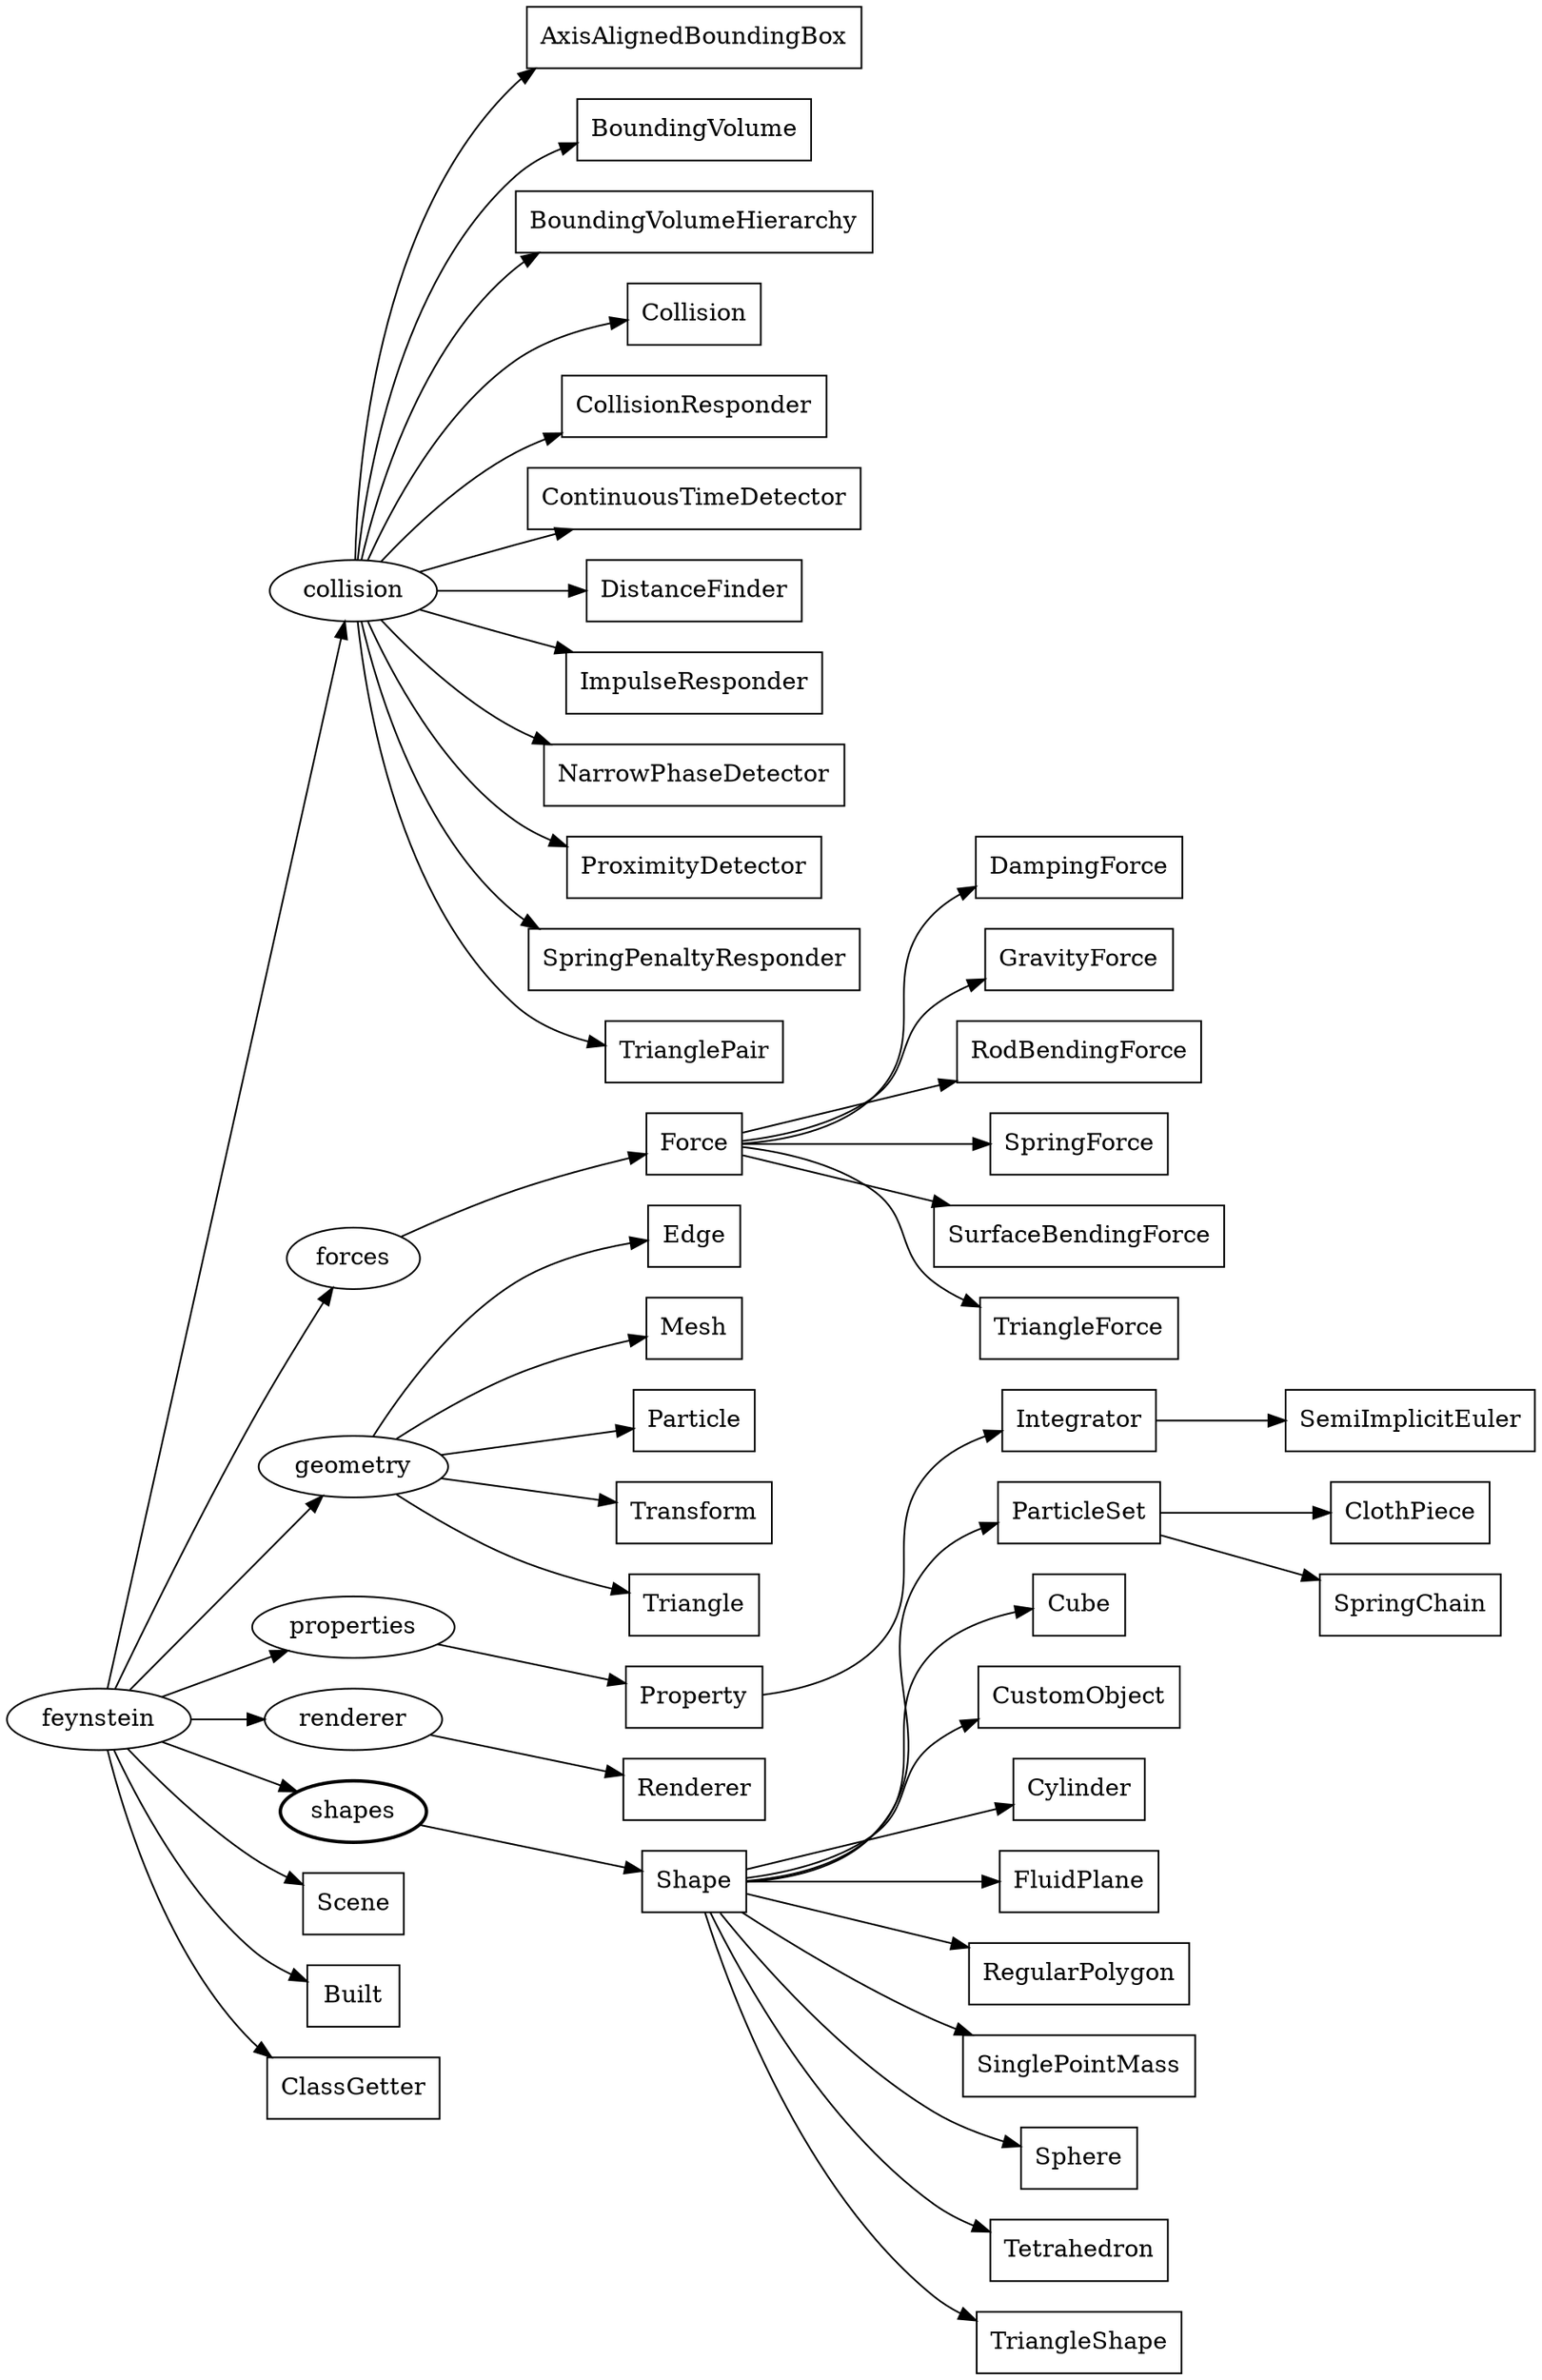 digraph eeblock {
	rankdir="LR";
	
	feynstein collision forces geometry properties renderer shapes [style=bold];
	node [shape="rect"];
	EdgeNode [label="Edge"];

	feynstein -> Scene;
	feynstein -> Built;
	feynstein -> ClassGetter;
	
	feynstein -> collision;
	collision -> AxisAlignedBoundingBox;
	collision -> BoundingVolume;
	collision -> BoundingVolumeHierarchy;
	collision -> Collision;
	collision -> CollisionResponder;
	collision -> ContinuousTimeDetector;
	collision -> DistanceFinder;
	collision -> ImpulseResponder;
	collision -> NarrowPhaseDetector;
	collision -> ProximityDetector;
	collision -> SpringPenaltyResponder;
	collision -> TrianglePair;

	feynstein -> forces;
	forces -> Force;
	Force -> DampingForce;
	Force -> GravityForce;
	Force -> RodBendingForce;
	Force -> SpringForce;
	Force -> SurfaceBendingForce;
	Force -> TriangleForce;

	feynstein -> geometry;
	geometry -> EdgeNode;
	geometry -> Mesh;
	geometry -> Particle;
	geometry -> Transform;
	geometry -> Triangle;

	feynstein -> properties;
	properties -> Property;
	Property -> Integrator;
	Integrator -> SemiImplicitEuler;

	feynstein -> renderer;
	renderer -> Renderer;

	feynstein -> shapes;
	shapes -> Shape;
	Shape -> ParticleSet;
	ParticleSet -> ClothPiece;
	Shape -> Cube;
	Shape -> CustomObject;
	Shape -> Cylinder;
	Shape -> FluidPlane;
	Shape -> RegularPolygon;
	Shape -> SinglePointMass;
	Shape -> Sphere;
	ParticleSet -> SpringChain;
	Shape -> Tetrahedron;
	Shape -> TriangleShape;
}
	